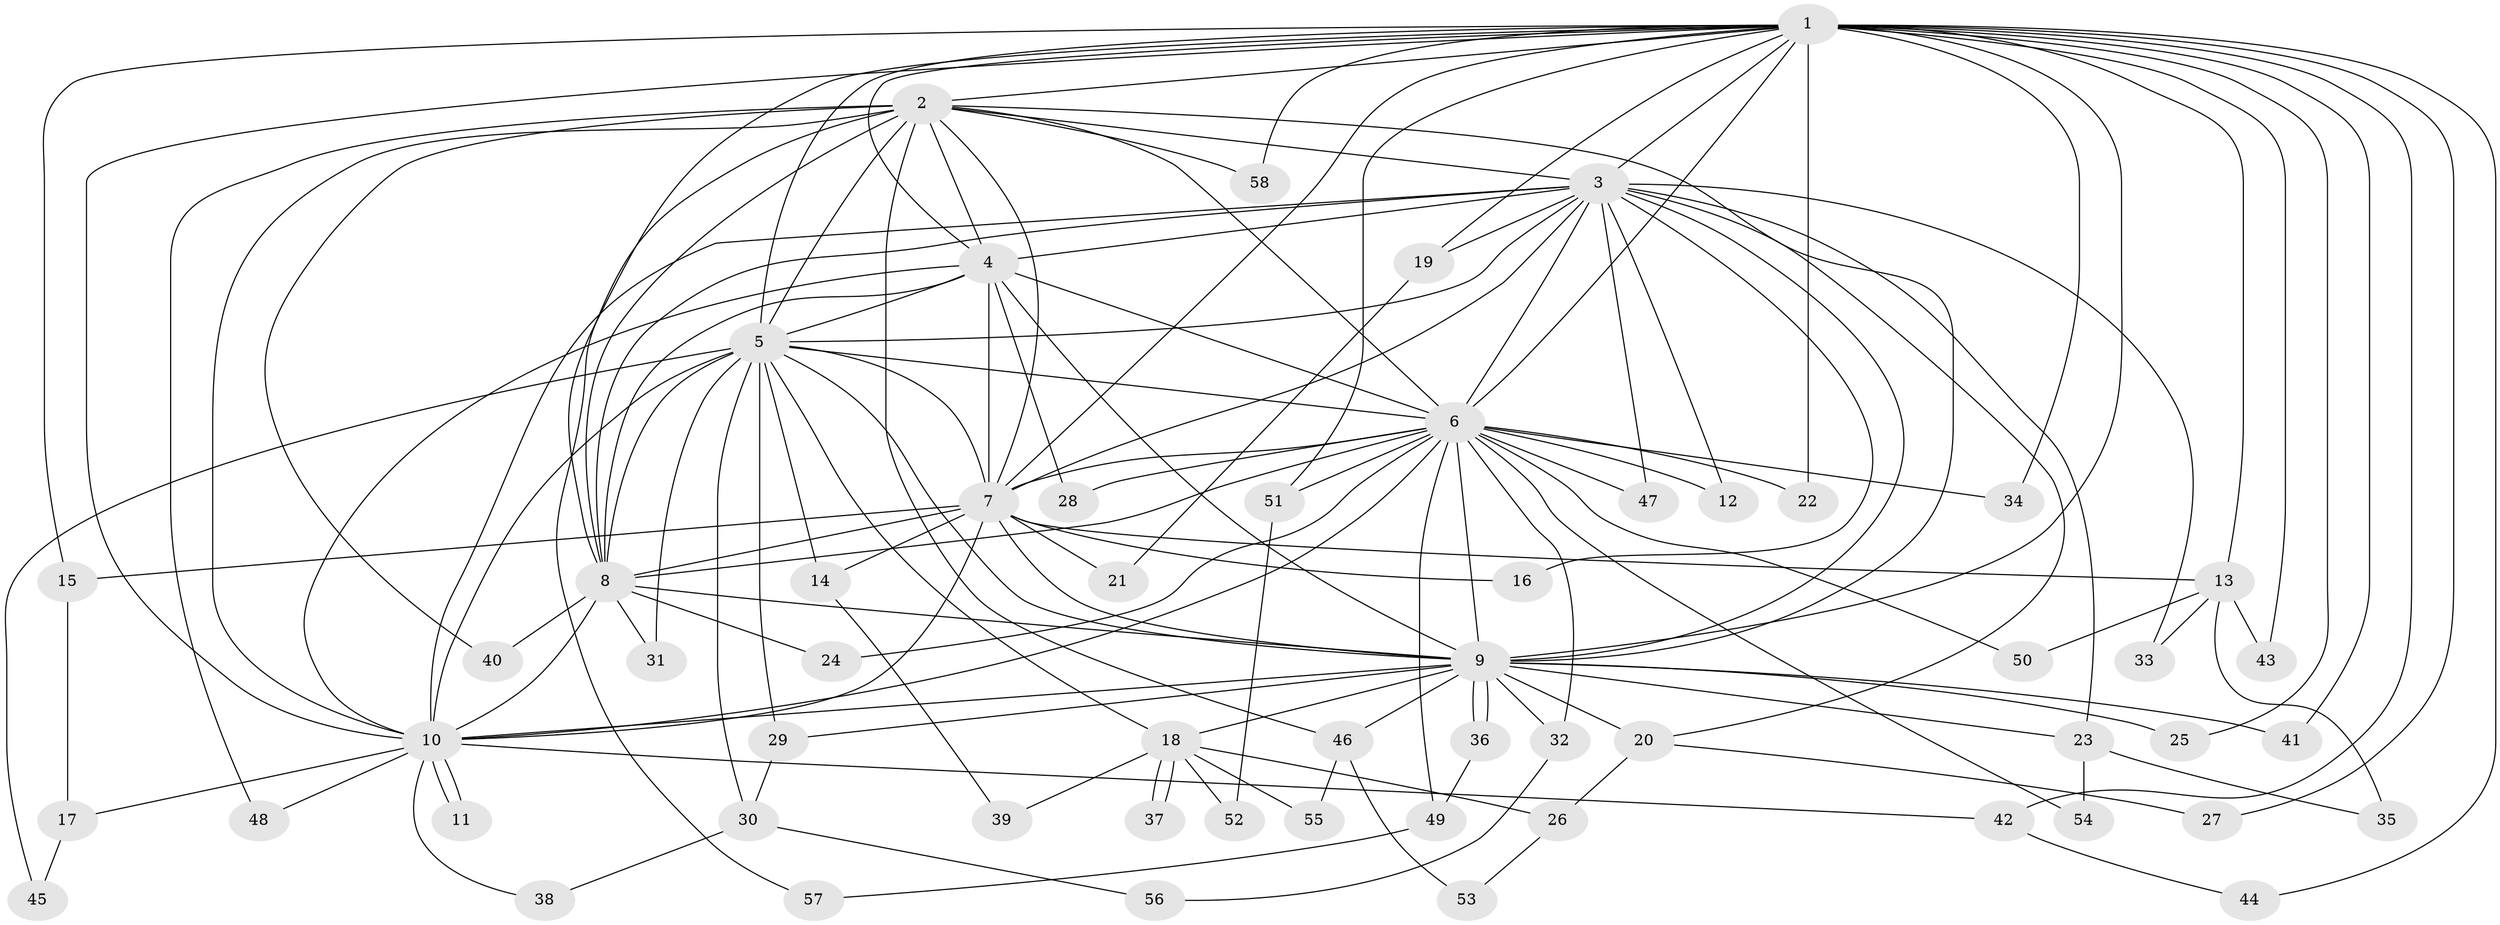 // coarse degree distribution, {21: 0.025, 12: 0.075, 14: 0.05, 17: 0.025, 15: 0.025, 9: 0.025, 6: 0.025, 3: 0.2, 2: 0.425, 8: 0.025, 4: 0.1}
// Generated by graph-tools (version 1.1) at 2025/23/03/03/25 07:23:45]
// undirected, 58 vertices, 141 edges
graph export_dot {
graph [start="1"]
  node [color=gray90,style=filled];
  1;
  2;
  3;
  4;
  5;
  6;
  7;
  8;
  9;
  10;
  11;
  12;
  13;
  14;
  15;
  16;
  17;
  18;
  19;
  20;
  21;
  22;
  23;
  24;
  25;
  26;
  27;
  28;
  29;
  30;
  31;
  32;
  33;
  34;
  35;
  36;
  37;
  38;
  39;
  40;
  41;
  42;
  43;
  44;
  45;
  46;
  47;
  48;
  49;
  50;
  51;
  52;
  53;
  54;
  55;
  56;
  57;
  58;
  1 -- 2;
  1 -- 3;
  1 -- 4;
  1 -- 5;
  1 -- 6;
  1 -- 7;
  1 -- 8;
  1 -- 9;
  1 -- 10;
  1 -- 13;
  1 -- 15;
  1 -- 19;
  1 -- 22;
  1 -- 25;
  1 -- 27;
  1 -- 34;
  1 -- 41;
  1 -- 42;
  1 -- 43;
  1 -- 44;
  1 -- 51;
  1 -- 58;
  2 -- 3;
  2 -- 4;
  2 -- 5;
  2 -- 6;
  2 -- 7;
  2 -- 8;
  2 -- 9;
  2 -- 10;
  2 -- 40;
  2 -- 46;
  2 -- 48;
  2 -- 57;
  2 -- 58;
  3 -- 4;
  3 -- 5;
  3 -- 6;
  3 -- 7;
  3 -- 8;
  3 -- 9;
  3 -- 10;
  3 -- 12;
  3 -- 16;
  3 -- 19;
  3 -- 20;
  3 -- 23;
  3 -- 33;
  3 -- 47;
  4 -- 5;
  4 -- 6;
  4 -- 7;
  4 -- 8;
  4 -- 9;
  4 -- 10;
  4 -- 28;
  5 -- 6;
  5 -- 7;
  5 -- 8;
  5 -- 9;
  5 -- 10;
  5 -- 14;
  5 -- 18;
  5 -- 29;
  5 -- 30;
  5 -- 31;
  5 -- 45;
  6 -- 7;
  6 -- 8;
  6 -- 9;
  6 -- 10;
  6 -- 12;
  6 -- 22;
  6 -- 24;
  6 -- 28;
  6 -- 32;
  6 -- 34;
  6 -- 47;
  6 -- 49;
  6 -- 50;
  6 -- 51;
  6 -- 54;
  7 -- 8;
  7 -- 9;
  7 -- 10;
  7 -- 13;
  7 -- 14;
  7 -- 15;
  7 -- 16;
  7 -- 21;
  8 -- 9;
  8 -- 10;
  8 -- 24;
  8 -- 31;
  8 -- 40;
  9 -- 10;
  9 -- 18;
  9 -- 20;
  9 -- 23;
  9 -- 25;
  9 -- 29;
  9 -- 32;
  9 -- 36;
  9 -- 36;
  9 -- 41;
  9 -- 46;
  10 -- 11;
  10 -- 11;
  10 -- 17;
  10 -- 38;
  10 -- 42;
  10 -- 48;
  13 -- 33;
  13 -- 35;
  13 -- 43;
  13 -- 50;
  14 -- 39;
  15 -- 17;
  17 -- 45;
  18 -- 26;
  18 -- 37;
  18 -- 37;
  18 -- 39;
  18 -- 52;
  18 -- 55;
  19 -- 21;
  20 -- 26;
  20 -- 27;
  23 -- 35;
  23 -- 54;
  26 -- 53;
  29 -- 30;
  30 -- 38;
  30 -- 56;
  32 -- 56;
  36 -- 49;
  42 -- 44;
  46 -- 53;
  46 -- 55;
  49 -- 57;
  51 -- 52;
}
